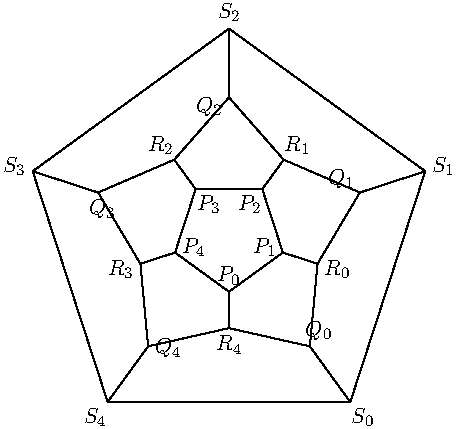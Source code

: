 size(0,0);

pair [] P, Q, R, S;
real u=1cm;

for (int i=0; i<=4; ++i)
  P[i] = rotate(i*360/5)*(0,-u);

P[5] = P[0];
for (int i=0; i<=4; ++i)
  Q[i] = 3*midpoint(P[i]--P[i+1]);

Q[5] = Q[0];
for (int i=0; i<=4; ++i)
  R[i] = 1/3*( Q[i] + Q[i+1] + P[i+1] );

R[5] = R[0];
for (int i=0; i<=5; ++i)
  S[i] = 1.5*Q[i];

for (int i=0; i<=4; ++i)
  {
    draw(P[i]   -- P[i+1]);
    draw(P[i+1] -- R[i]);
    draw(Q[i]   -- R[i]);
    draw(R[i]   -- Q[i+1]);
    draw(Q[i]   -- S[i]);
    draw(S[i]   -- S[i+1]);
    label(format("\small$P_%i$",i),P[i],-unit(P[i]));
    label(format("\small$Q_%i$",i),Q[i],rotate(120)*unit(Q[i]));
    label(format("\small$R_%i$",i),R[i],unit(R[i]));
    label(format("\small$S_%i$",i),S[i],unit(S[i]));
  }